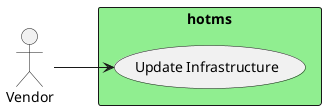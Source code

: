 @startuml

left to right direction


Actor "Vendor" as Vendor


rectangle "hotms" as hotms #lightgreen {
        usecase "Update Infrastructure" as UpdateInfrastructure
    Vendor --> UpdateInfrastructure

}


@enduml
